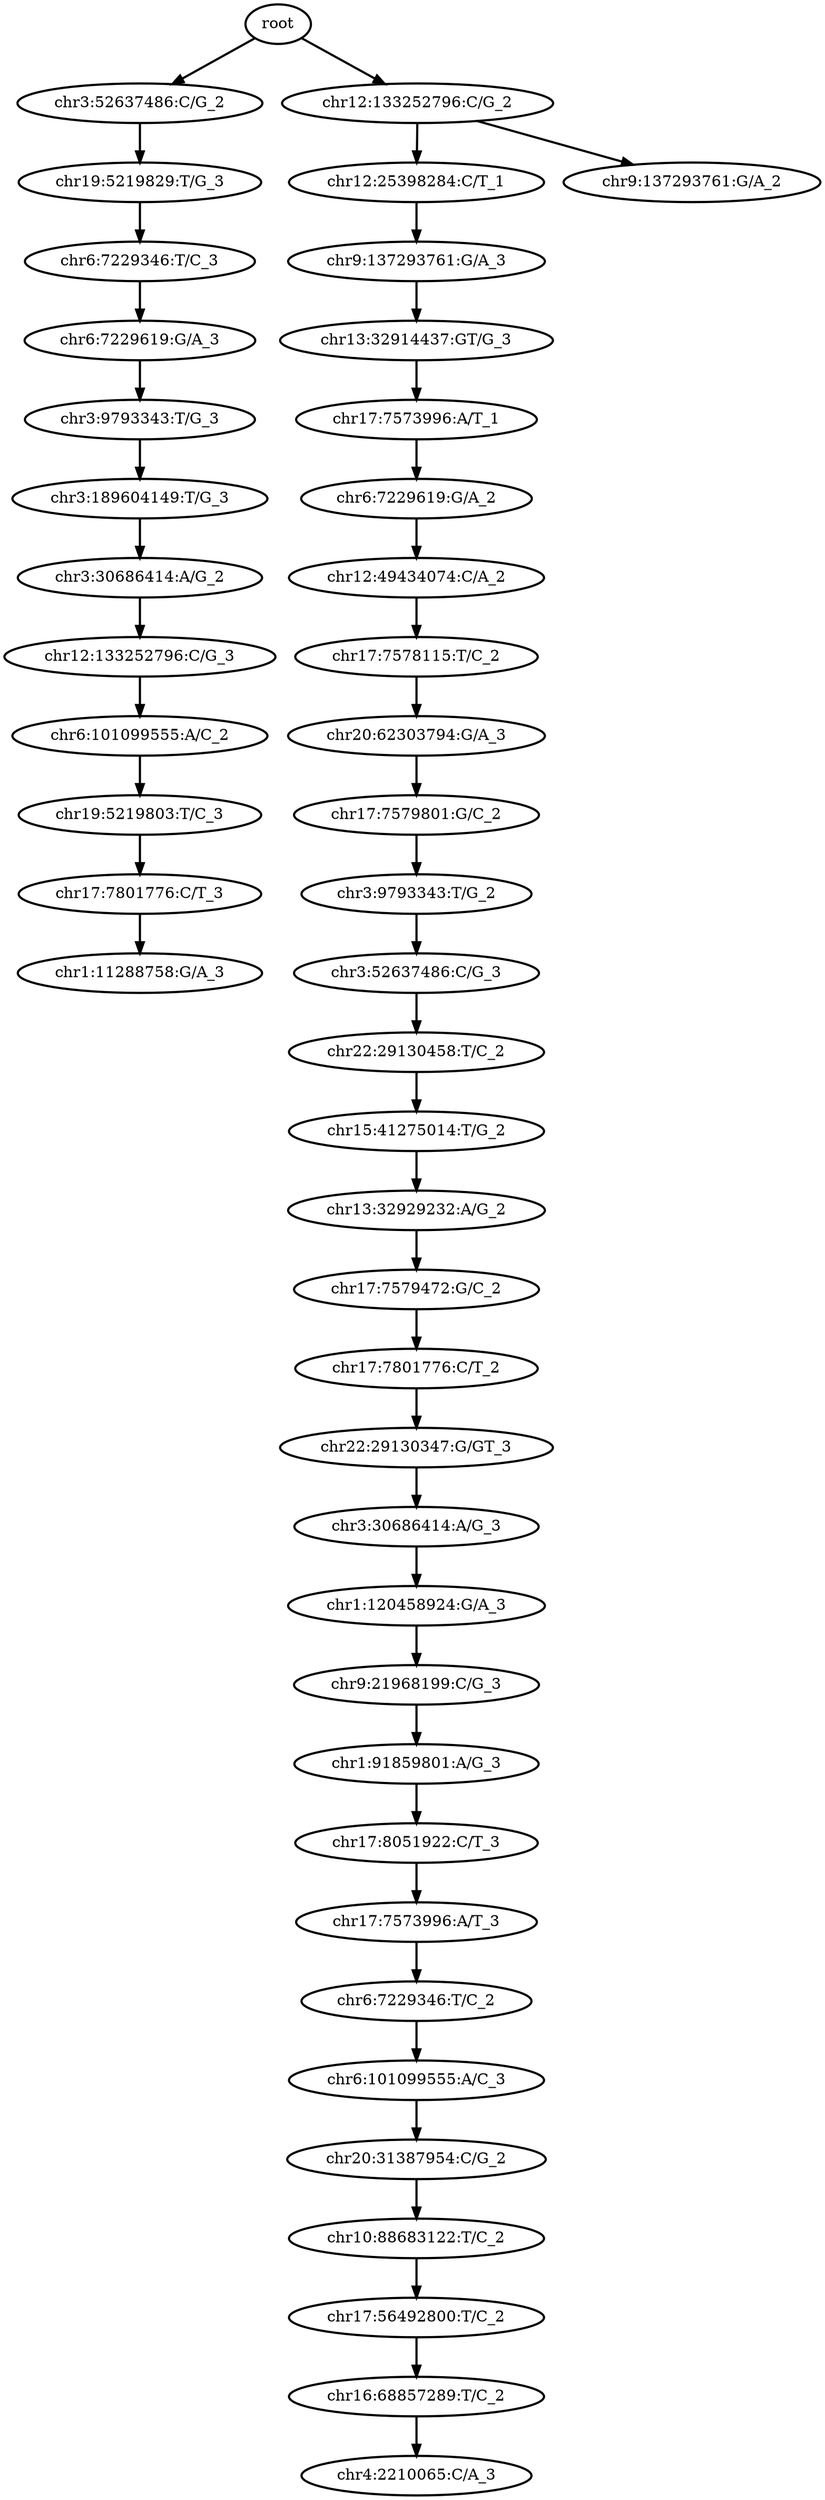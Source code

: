 digraph N {
	overlap="false"
	rankdir="TB"
	0 [label="root", style="bold"];
	1 [label="chr3:52637486:C/G_2", style="bold"];
	2 [label="chr19:5219829:T/G_3", style="bold"];
	3 [label="chr6:7229346:T/C_3", style="bold"];
	4 [label="chr6:7229619:G/A_3", style="bold"];
	5 [label="chr3:9793343:T/G_3", style="bold"];
	6 [label="chr3:189604149:T/G_3", style="bold"];
	7 [label="chr3:30686414:A/G_2", style="bold"];
	8 [label="chr12:133252796:C/G_3", style="bold"];
	9 [label="chr6:101099555:A/C_2", style="bold"];
	10 [label="chr19:5219803:T/C_3", style="bold"];
	11 [label="chr17:7801776:C/T_3", style="bold"];
	12 [label="chr1:11288758:G/A_3", style="bold"];
	13 [label="chr12:133252796:C/G_2", style="bold"];
	14 [label="chr12:25398284:C/T_1", style="bold"];
	15 [label="chr9:137293761:G/A_3", style="bold"];
	16 [label="chr13:32914437:GT/G_3", style="bold"];
	17 [label="chr17:7573996:A/T_1", style="bold"];
	18 [label="chr6:7229619:G/A_2", style="bold"];
	19 [label="chr12:49434074:C/A_2", style="bold"];
	20 [label="chr17:7578115:T/C_2", style="bold"];
	21 [label="chr20:62303794:G/A_3", style="bold"];
	22 [label="chr17:7579801:G/C_2", style="bold"];
	23 [label="chr3:9793343:T/G_2", style="bold"];
	24 [label="chr3:52637486:C/G_3", style="bold"];
	25 [label="chr22:29130458:T/C_2", style="bold"];
	26 [label="chr15:41275014:T/G_2", style="bold"];
	27 [label="chr13:32929232:A/G_2", style="bold"];
	28 [label="chr17:7579472:G/C_2", style="bold"];
	29 [label="chr17:7801776:C/T_2", style="bold"];
	30 [label="chr22:29130347:G/GT_3", style="bold"];
	31 [label="chr3:30686414:A/G_3", style="bold"];
	32 [label="chr1:120458924:G/A_3", style="bold"];
	33 [label="chr9:21968199:C/G_3", style="bold"];
	34 [label="chr1:91859801:A/G_3", style="bold"];
	35 [label="chr17:8051922:C/T_3", style="bold"];
	36 [label="chr17:7573996:A/T_3", style="bold"];
	37 [label="chr6:7229346:T/C_2", style="bold"];
	38 [label="chr6:101099555:A/C_3", style="bold"];
	39 [label="chr20:31387954:C/G_2", style="bold"];
	40 [label="chr10:88683122:T/C_2", style="bold"];
	41 [label="chr17:56492800:T/C_2", style="bold"];
	42 [label="chr16:68857289:T/C_2", style="bold"];
	43 [label="chr4:2210065:C/A_3", style="bold"];
	44 [label="chr9:137293761:G/A_2", style="bold"];
	0 -> 1 [style="bold"];
	0 -> 13 [style="bold"];
	1 -> 2 [style="bold"];
	2 -> 3 [style="bold"];
	3 -> 4 [style="bold"];
	4 -> 5 [style="bold"];
	5 -> 6 [style="bold"];
	6 -> 7 [style="bold"];
	7 -> 8 [style="bold"];
	8 -> 9 [style="bold"];
	9 -> 10 [style="bold"];
	10 -> 11 [style="bold"];
	11 -> 12 [style="bold"];
	13 -> 14 [style="bold"];
	13 -> 44 [style="bold"];
	14 -> 15 [style="bold"];
	15 -> 16 [style="bold"];
	16 -> 17 [style="bold"];
	17 -> 18 [style="bold"];
	18 -> 19 [style="bold"];
	19 -> 20 [style="bold"];
	20 -> 21 [style="bold"];
	21 -> 22 [style="bold"];
	22 -> 23 [style="bold"];
	23 -> 24 [style="bold"];
	24 -> 25 [style="bold"];
	25 -> 26 [style="bold"];
	26 -> 27 [style="bold"];
	27 -> 28 [style="bold"];
	28 -> 29 [style="bold"];
	29 -> 30 [style="bold"];
	30 -> 31 [style="bold"];
	31 -> 32 [style="bold"];
	32 -> 33 [style="bold"];
	33 -> 34 [style="bold"];
	34 -> 35 [style="bold"];
	35 -> 36 [style="bold"];
	36 -> 37 [style="bold"];
	37 -> 38 [style="bold"];
	38 -> 39 [style="bold"];
	39 -> 40 [style="bold"];
	40 -> 41 [style="bold"];
	41 -> 42 [style="bold"];
	42 -> 43 [style="bold"];
}